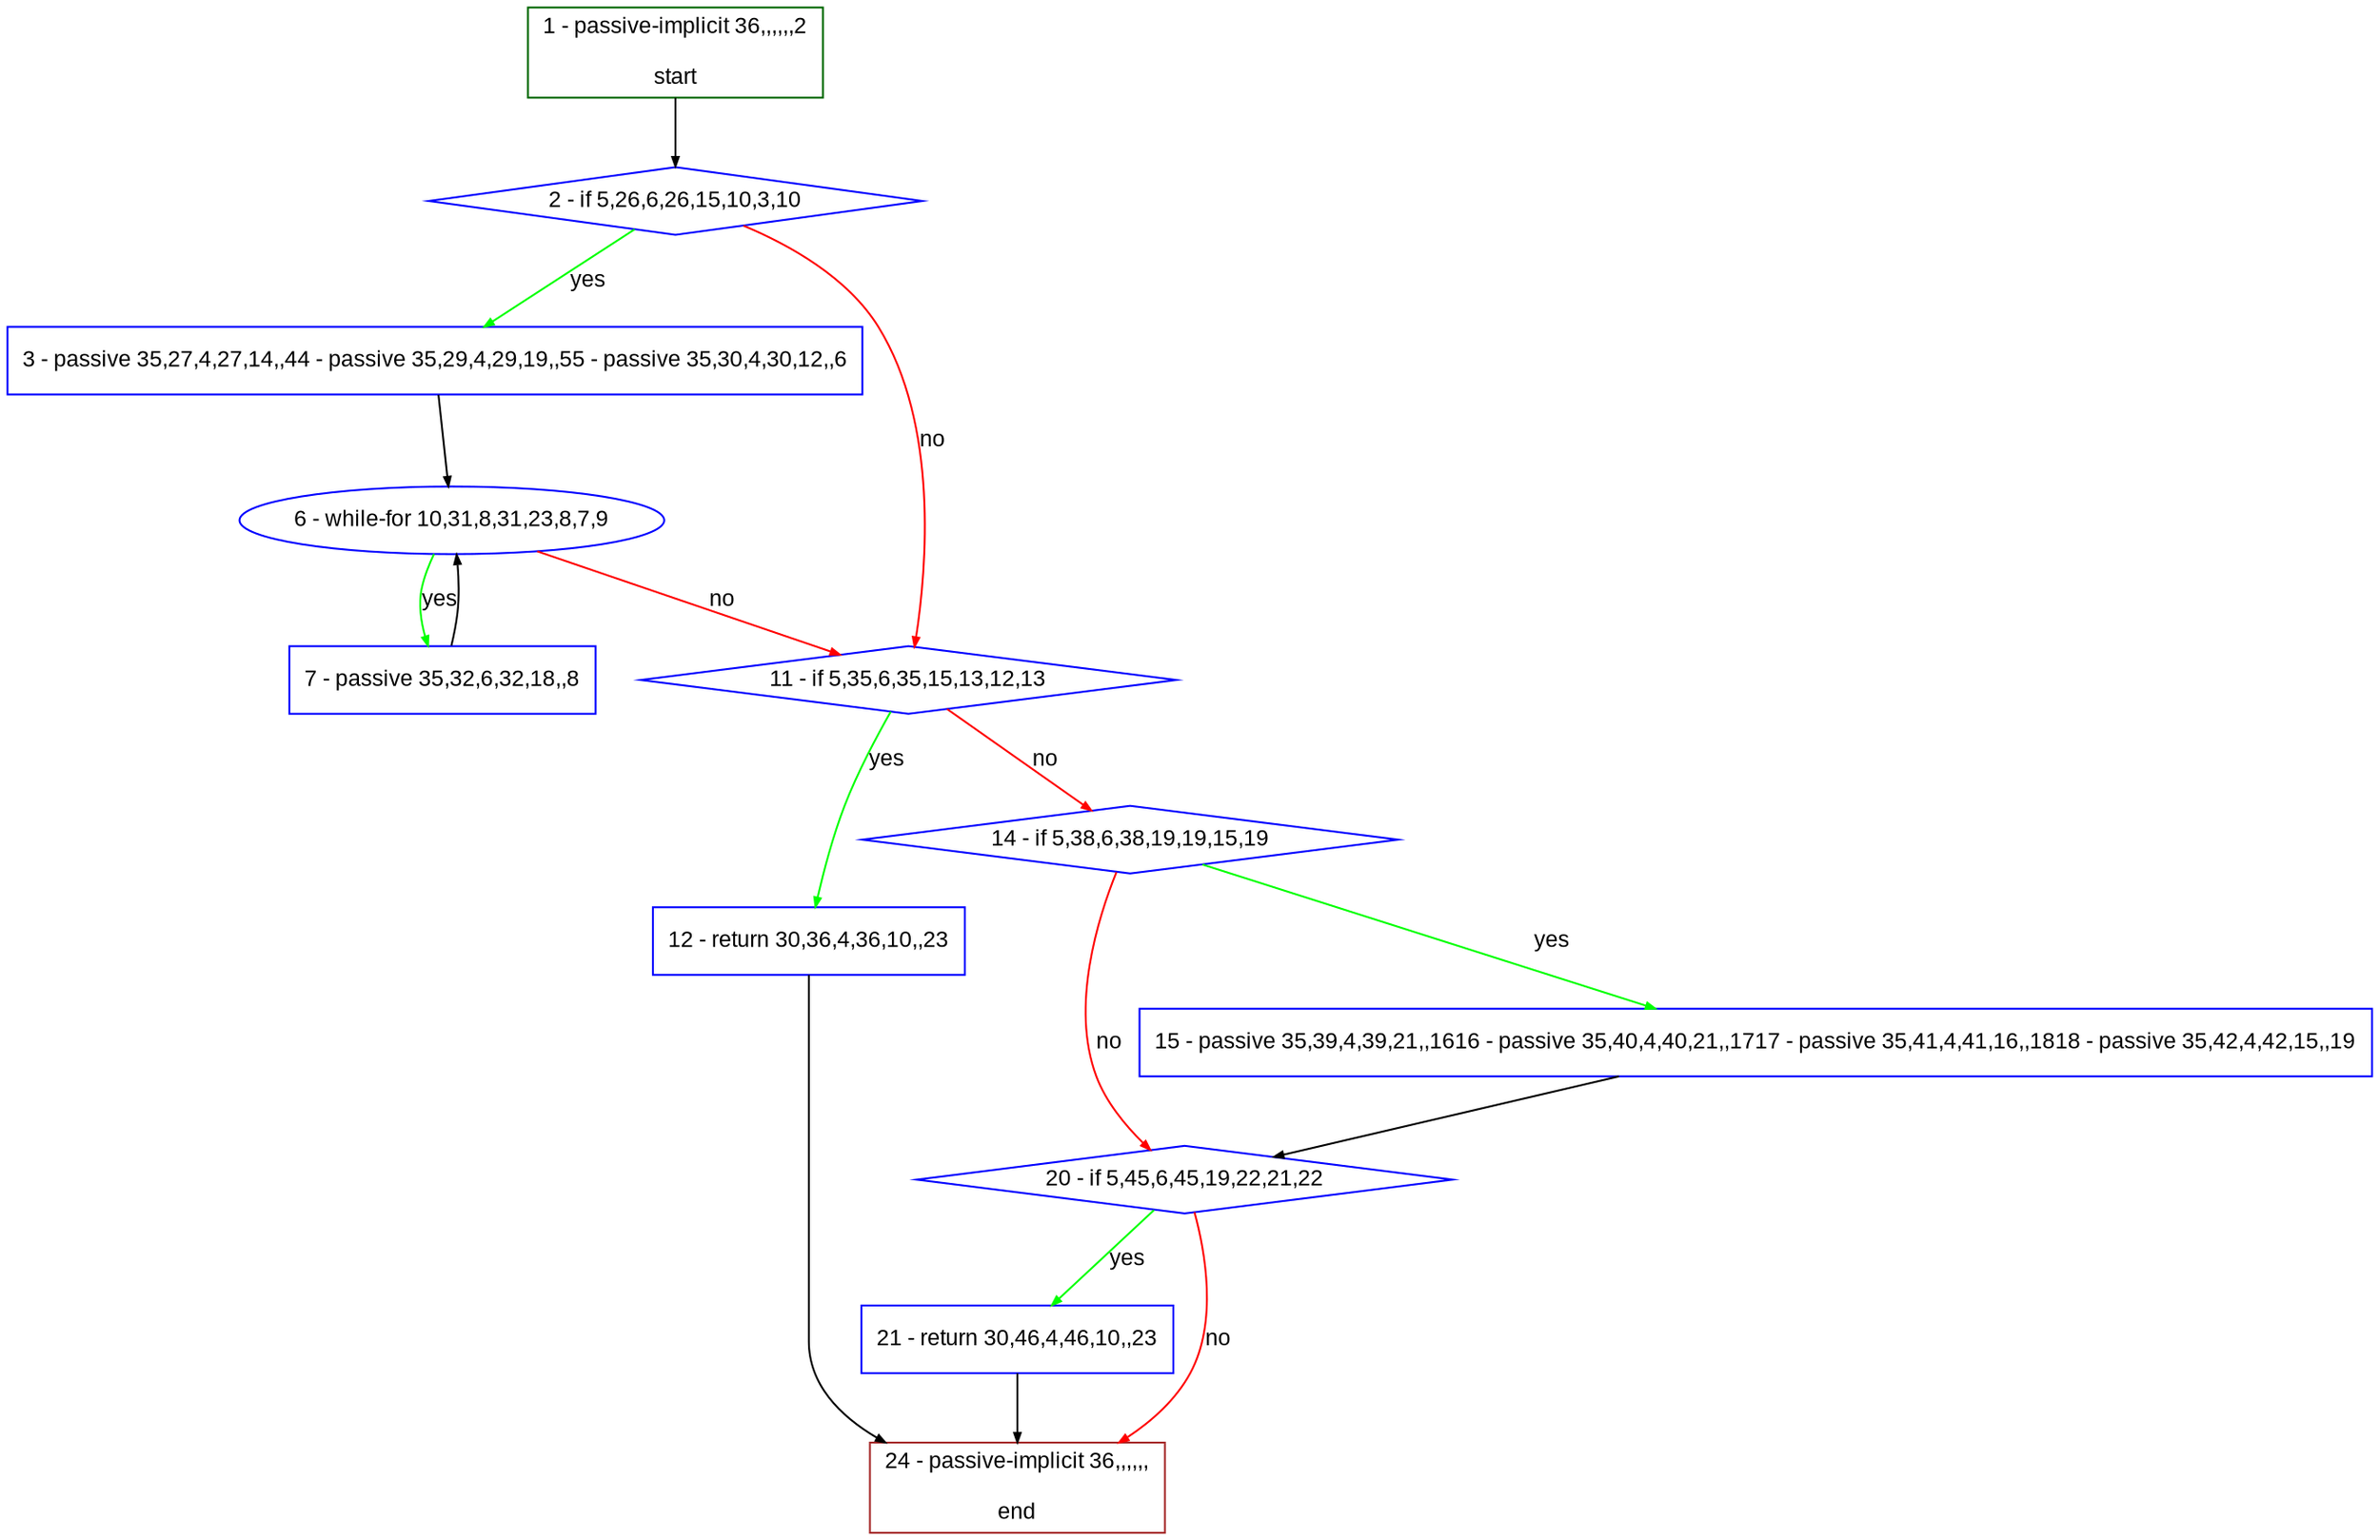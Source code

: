 digraph "" {
  graph [bgcolor="white", fillcolor="#FFFFCC", pack="true", packmode="clust", fontname="Arial", label="", fontsize="12", compound="true", style="rounded,filled"];
  node [node_initialized="no", fillcolor="white", fontname="Arial", label="", color="grey", fontsize="12", fixedsize="false", compound="true", shape="rectangle", style="filled"];
  edge [arrowtail="none", lhead="", fontcolor="black", fontname="Arial", label="", color="black", fontsize="12", arrowhead="normal", arrowsize="0.5", compound="true", ltail="", dir="forward"];
  __N1 [fillcolor="#ffffff", label="2 - if 5,26,6,26,15,10,3,10", color="#0000ff", shape="diamond", style="filled"];
  __N2 [fillcolor="#ffffff", label="1 - passive-implicit 36,,,,,,2\n\nstart", color="#006400", shape="box", style="filled"];
  __N3 [fillcolor="#ffffff", label="3 - passive 35,27,4,27,14,,44 - passive 35,29,4,29,19,,55 - passive 35,30,4,30,12,,6", color="#0000ff", shape="box", style="filled"];
  __N4 [fillcolor="#ffffff", label="11 - if 5,35,6,35,15,13,12,13", color="#0000ff", shape="diamond", style="filled"];
  __N5 [fillcolor="#ffffff", label="6 - while-for 10,31,8,31,23,8,7,9", color="#0000ff", shape="oval", style="filled"];
  __N6 [fillcolor="#ffffff", label="7 - passive 35,32,6,32,18,,8", color="#0000ff", shape="box", style="filled"];
  __N7 [fillcolor="#ffffff", label="12 - return 30,36,4,36,10,,23", color="#0000ff", shape="box", style="filled"];
  __N8 [fillcolor="#ffffff", label="14 - if 5,38,6,38,19,19,15,19", color="#0000ff", shape="diamond", style="filled"];
  __N9 [fillcolor="#ffffff", label="24 - passive-implicit 36,,,,,,\n\nend", color="#a52a2a", shape="box", style="filled"];
  __N10 [fillcolor="#ffffff", label="15 - passive 35,39,4,39,21,,1616 - passive 35,40,4,40,21,,1717 - passive 35,41,4,41,16,,1818 - passive 35,42,4,42,15,,19", color="#0000ff", shape="box", style="filled"];
  __N11 [fillcolor="#ffffff", label="20 - if 5,45,6,45,19,22,21,22", color="#0000ff", shape="diamond", style="filled"];
  __N12 [fillcolor="#ffffff", label="21 - return 30,46,4,46,10,,23", color="#0000ff", shape="box", style="filled"];
  __N2 -> __N1 [arrowtail="none", color="#000000", label="", arrowhead="normal", dir="forward"];
  __N1 -> __N3 [arrowtail="none", color="#00ff00", label="yes", arrowhead="normal", dir="forward"];
  __N1 -> __N4 [arrowtail="none", color="#ff0000", label="no", arrowhead="normal", dir="forward"];
  __N3 -> __N5 [arrowtail="none", color="#000000", label="", arrowhead="normal", dir="forward"];
  __N5 -> __N6 [arrowtail="none", color="#00ff00", label="yes", arrowhead="normal", dir="forward"];
  __N6 -> __N5 [arrowtail="none", color="#000000", label="", arrowhead="normal", dir="forward"];
  __N5 -> __N4 [arrowtail="none", color="#ff0000", label="no", arrowhead="normal", dir="forward"];
  __N4 -> __N7 [arrowtail="none", color="#00ff00", label="yes", arrowhead="normal", dir="forward"];
  __N4 -> __N8 [arrowtail="none", color="#ff0000", label="no", arrowhead="normal", dir="forward"];
  __N7 -> __N9 [arrowtail="none", color="#000000", label="", arrowhead="normal", dir="forward"];
  __N8 -> __N10 [arrowtail="none", color="#00ff00", label="yes", arrowhead="normal", dir="forward"];
  __N8 -> __N11 [arrowtail="none", color="#ff0000", label="no", arrowhead="normal", dir="forward"];
  __N10 -> __N11 [arrowtail="none", color="#000000", label="", arrowhead="normal", dir="forward"];
  __N11 -> __N12 [arrowtail="none", color="#00ff00", label="yes", arrowhead="normal", dir="forward"];
  __N11 -> __N9 [arrowtail="none", color="#ff0000", label="no", arrowhead="normal", dir="forward"];
  __N12 -> __N9 [arrowtail="none", color="#000000", label="", arrowhead="normal", dir="forward"];
}
